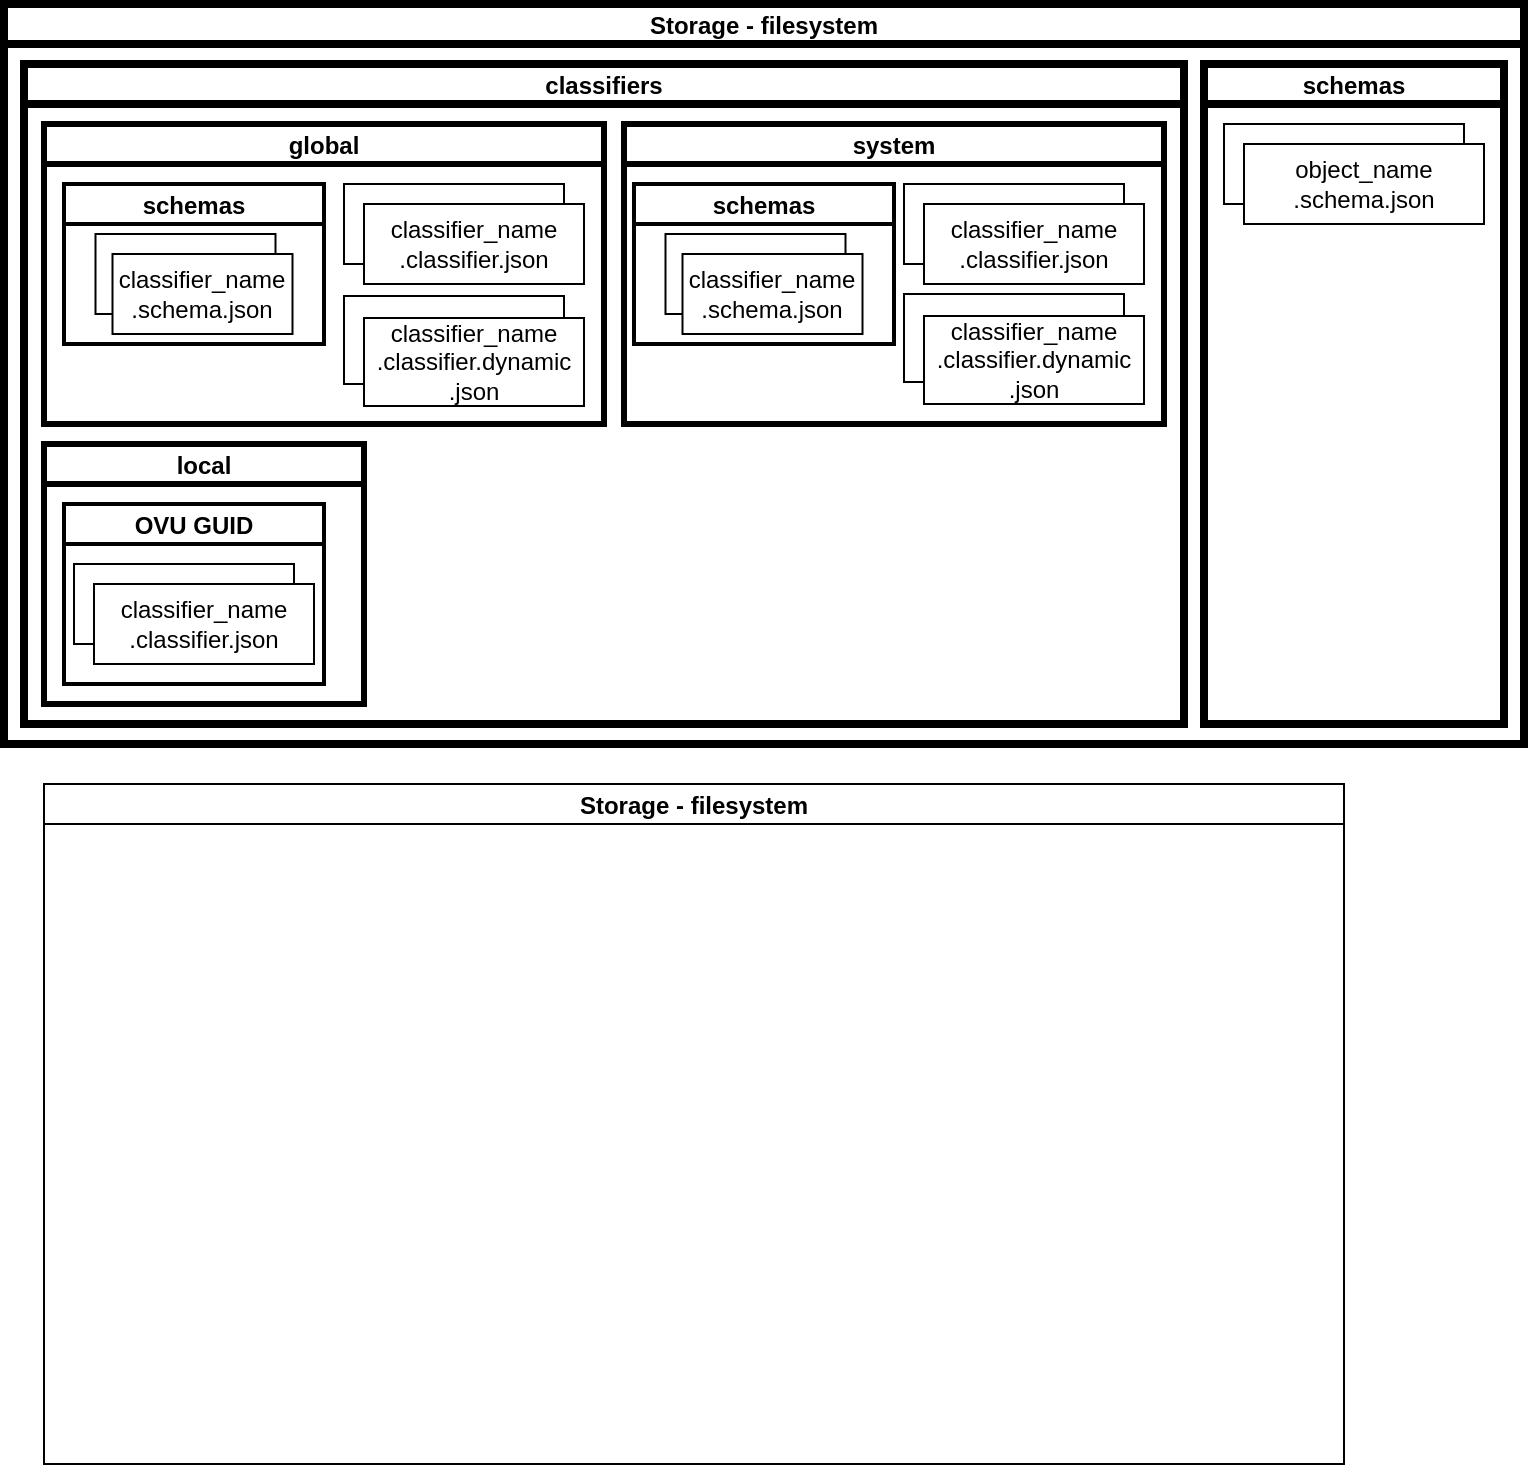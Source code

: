 <mxfile version="21.6.1" type="github">
  <diagram name="Страница 1" id="JitTd_IMZwC5bZD_vbZD">
    <mxGraphModel dx="1434" dy="747" grid="1" gridSize="10" guides="1" tooltips="1" connect="1" arrows="1" fold="1" page="1" pageScale="1" pageWidth="827" pageHeight="1169" math="0" shadow="0">
      <root>
        <mxCell id="0" />
        <mxCell id="1" parent="0" />
        <mxCell id="nBOdrs7TVnGfuyen_7ym-8" value="Storage - filesystem" style="swimlane;startSize=20;horizontal=1;containerType=tree;newEdgeStyle={&quot;edgeStyle&quot;:&quot;elbowEdgeStyle&quot;,&quot;startArrow&quot;:&quot;none&quot;,&quot;endArrow&quot;:&quot;none&quot;};strokeWidth=4;" vertex="1" parent="1">
          <mxGeometry x="40" y="30" width="760" height="370" as="geometry">
            <mxRectangle x="40" y="40" width="160" height="30" as="alternateBounds" />
          </mxGeometry>
        </mxCell>
        <mxCell id="nBOdrs7TVnGfuyen_7ym-16" value="classifiers" style="swimlane;startSize=20;horizontal=1;containerType=tree;newEdgeStyle={&quot;edgeStyle&quot;:&quot;elbowEdgeStyle&quot;,&quot;startArrow&quot;:&quot;none&quot;,&quot;endArrow&quot;:&quot;none&quot;};strokeWidth=4;" vertex="1" parent="nBOdrs7TVnGfuyen_7ym-8">
          <mxGeometry x="10" y="30" width="580" height="330" as="geometry">
            <mxRectangle x="40" y="40" width="160" height="30" as="alternateBounds" />
          </mxGeometry>
        </mxCell>
        <mxCell id="nBOdrs7TVnGfuyen_7ym-19" value="global" style="swimlane;startSize=20;horizontal=1;containerType=tree;newEdgeStyle={&quot;edgeStyle&quot;:&quot;elbowEdgeStyle&quot;,&quot;startArrow&quot;:&quot;none&quot;,&quot;endArrow&quot;:&quot;none&quot;};strokeWidth=3;" vertex="1" parent="nBOdrs7TVnGfuyen_7ym-16">
          <mxGeometry x="10" y="30" width="280" height="150" as="geometry">
            <mxRectangle x="40" y="40" width="160" height="30" as="alternateBounds" />
          </mxGeometry>
        </mxCell>
        <mxCell id="nBOdrs7TVnGfuyen_7ym-20" value="schemas" style="swimlane;startSize=20;horizontal=1;containerType=tree;newEdgeStyle={&quot;edgeStyle&quot;:&quot;elbowEdgeStyle&quot;,&quot;startArrow&quot;:&quot;none&quot;,&quot;endArrow&quot;:&quot;none&quot;};strokeWidth=2;" vertex="1" parent="nBOdrs7TVnGfuyen_7ym-19">
          <mxGeometry x="10" y="30" width="130" height="80" as="geometry">
            <mxRectangle x="10" y="30" width="160" height="30" as="alternateBounds" />
          </mxGeometry>
        </mxCell>
        <mxCell id="nBOdrs7TVnGfuyen_7ym-45" value="" style="group" vertex="1" connectable="0" parent="nBOdrs7TVnGfuyen_7ym-20">
          <mxGeometry x="15.75" y="25" width="98.5" height="50" as="geometry" />
        </mxCell>
        <mxCell id="nBOdrs7TVnGfuyen_7ym-46" value="" style="rounded=0;whiteSpace=wrap;html=1;" vertex="1" parent="nBOdrs7TVnGfuyen_7ym-45">
          <mxGeometry width="90" height="40" as="geometry" />
        </mxCell>
        <mxCell id="nBOdrs7TVnGfuyen_7ym-47" value="classifier_name&lt;br style=&quot;border-color: var(--border-color);&quot;&gt;.schema.json" style="rounded=0;whiteSpace=wrap;html=1;" vertex="1" parent="nBOdrs7TVnGfuyen_7ym-45">
          <mxGeometry x="8.5" y="10" width="90" height="40" as="geometry" />
        </mxCell>
        <mxCell id="nBOdrs7TVnGfuyen_7ym-38" value="" style="group" vertex="1" connectable="0" parent="nBOdrs7TVnGfuyen_7ym-19">
          <mxGeometry x="150" y="30" width="120" height="50" as="geometry" />
        </mxCell>
        <mxCell id="nBOdrs7TVnGfuyen_7ym-37" value="" style="rounded=0;whiteSpace=wrap;html=1;" vertex="1" parent="nBOdrs7TVnGfuyen_7ym-38">
          <mxGeometry width="110" height="40" as="geometry" />
        </mxCell>
        <mxCell id="nBOdrs7TVnGfuyen_7ym-31" value="classifier_name&lt;br&gt;.classifier.json" style="rounded=0;whiteSpace=wrap;html=1;" vertex="1" parent="nBOdrs7TVnGfuyen_7ym-38">
          <mxGeometry x="10" y="10" width="110" height="40" as="geometry" />
        </mxCell>
        <mxCell id="nBOdrs7TVnGfuyen_7ym-54" value="" style="group" vertex="1" connectable="0" parent="nBOdrs7TVnGfuyen_7ym-19">
          <mxGeometry x="150" y="90" width="120" height="55" as="geometry" />
        </mxCell>
        <mxCell id="nBOdrs7TVnGfuyen_7ym-57" value="" style="group" vertex="1" connectable="0" parent="nBOdrs7TVnGfuyen_7ym-54">
          <mxGeometry y="-4" width="120" height="55" as="geometry" />
        </mxCell>
        <mxCell id="nBOdrs7TVnGfuyen_7ym-55" value="" style="rounded=0;whiteSpace=wrap;html=1;" vertex="1" parent="nBOdrs7TVnGfuyen_7ym-57">
          <mxGeometry width="110" height="44" as="geometry" />
        </mxCell>
        <mxCell id="nBOdrs7TVnGfuyen_7ym-56" value="classifier_name&lt;br&gt;.classifier.dynamic&lt;br&gt;.json" style="rounded=0;whiteSpace=wrap;html=1;" vertex="1" parent="nBOdrs7TVnGfuyen_7ym-57">
          <mxGeometry x="10" y="11" width="110" height="44" as="geometry" />
        </mxCell>
        <mxCell id="nBOdrs7TVnGfuyen_7ym-24" value="system" style="swimlane;startSize=20;horizontal=1;containerType=tree;newEdgeStyle={&quot;edgeStyle&quot;:&quot;elbowEdgeStyle&quot;,&quot;startArrow&quot;:&quot;none&quot;,&quot;endArrow&quot;:&quot;none&quot;};strokeWidth=3;" vertex="1" parent="nBOdrs7TVnGfuyen_7ym-16">
          <mxGeometry x="300" y="30" width="270" height="150" as="geometry">
            <mxRectangle x="40" y="40" width="160" height="30" as="alternateBounds" />
          </mxGeometry>
        </mxCell>
        <mxCell id="nBOdrs7TVnGfuyen_7ym-29" value="schemas" style="swimlane;startSize=20;horizontal=1;containerType=tree;newEdgeStyle={&quot;edgeStyle&quot;:&quot;elbowEdgeStyle&quot;,&quot;startArrow&quot;:&quot;none&quot;,&quot;endArrow&quot;:&quot;none&quot;};strokeWidth=2;" vertex="1" parent="nBOdrs7TVnGfuyen_7ym-24">
          <mxGeometry x="5" y="30" width="130" height="80" as="geometry">
            <mxRectangle x="10" y="30" width="160" height="30" as="alternateBounds" />
          </mxGeometry>
        </mxCell>
        <mxCell id="nBOdrs7TVnGfuyen_7ym-43" value="" style="group" vertex="1" connectable="0" parent="nBOdrs7TVnGfuyen_7ym-29">
          <mxGeometry x="15.75" y="25" width="98.5" height="50" as="geometry" />
        </mxCell>
        <mxCell id="nBOdrs7TVnGfuyen_7ym-44" value="" style="group" vertex="1" connectable="0" parent="nBOdrs7TVnGfuyen_7ym-43">
          <mxGeometry width="98.5" height="50" as="geometry" />
        </mxCell>
        <mxCell id="nBOdrs7TVnGfuyen_7ym-25" value="" style="rounded=0;whiteSpace=wrap;html=1;" vertex="1" parent="nBOdrs7TVnGfuyen_7ym-44">
          <mxGeometry width="90" height="40" as="geometry" />
        </mxCell>
        <mxCell id="nBOdrs7TVnGfuyen_7ym-42" value="classifier_name&lt;br style=&quot;border-color: var(--border-color);&quot;&gt;.schema.json" style="rounded=0;whiteSpace=wrap;html=1;" vertex="1" parent="nBOdrs7TVnGfuyen_7ym-44">
          <mxGeometry x="8.5" y="10" width="90" height="40" as="geometry" />
        </mxCell>
        <mxCell id="nBOdrs7TVnGfuyen_7ym-39" value="" style="group" vertex="1" connectable="0" parent="nBOdrs7TVnGfuyen_7ym-24">
          <mxGeometry x="140" y="30" width="120" height="50" as="geometry" />
        </mxCell>
        <mxCell id="nBOdrs7TVnGfuyen_7ym-40" value="" style="rounded=0;whiteSpace=wrap;html=1;" vertex="1" parent="nBOdrs7TVnGfuyen_7ym-39">
          <mxGeometry width="110" height="40" as="geometry" />
        </mxCell>
        <mxCell id="nBOdrs7TVnGfuyen_7ym-41" value="classifier_name&lt;br&gt;.classifier.json" style="rounded=0;whiteSpace=wrap;html=1;" vertex="1" parent="nBOdrs7TVnGfuyen_7ym-39">
          <mxGeometry x="10" y="10" width="110" height="40" as="geometry" />
        </mxCell>
        <mxCell id="nBOdrs7TVnGfuyen_7ym-21" value="local" style="swimlane;startSize=20;horizontal=1;containerType=tree;newEdgeStyle={&quot;edgeStyle&quot;:&quot;elbowEdgeStyle&quot;,&quot;startArrow&quot;:&quot;none&quot;,&quot;endArrow&quot;:&quot;none&quot;};strokeWidth=3;" vertex="1" parent="nBOdrs7TVnGfuyen_7ym-16">
          <mxGeometry x="10" y="190" width="160" height="130" as="geometry">
            <mxRectangle x="40" y="40" width="160" height="30" as="alternateBounds" />
          </mxGeometry>
        </mxCell>
        <mxCell id="nBOdrs7TVnGfuyen_7ym-33" value="OVU GUID" style="swimlane;startSize=20;horizontal=1;containerType=tree;newEdgeStyle={&quot;edgeStyle&quot;:&quot;elbowEdgeStyle&quot;,&quot;startArrow&quot;:&quot;none&quot;,&quot;endArrow&quot;:&quot;none&quot;};strokeWidth=2;" vertex="1" parent="nBOdrs7TVnGfuyen_7ym-21">
          <mxGeometry x="10" y="30" width="130" height="90" as="geometry">
            <mxRectangle x="10" y="30" width="160" height="30" as="alternateBounds" />
          </mxGeometry>
        </mxCell>
        <mxCell id="nBOdrs7TVnGfuyen_7ym-48" value="" style="group" vertex="1" connectable="0" parent="nBOdrs7TVnGfuyen_7ym-33">
          <mxGeometry x="5" y="30" width="120" height="50" as="geometry" />
        </mxCell>
        <mxCell id="nBOdrs7TVnGfuyen_7ym-49" value="" style="rounded=0;whiteSpace=wrap;html=1;" vertex="1" parent="nBOdrs7TVnGfuyen_7ym-48">
          <mxGeometry width="110" height="40" as="geometry" />
        </mxCell>
        <mxCell id="nBOdrs7TVnGfuyen_7ym-50" value="classifier_name&lt;br&gt;.classifier.json" style="rounded=0;whiteSpace=wrap;html=1;" vertex="1" parent="nBOdrs7TVnGfuyen_7ym-48">
          <mxGeometry x="10" y="10" width="110" height="40" as="geometry" />
        </mxCell>
        <mxCell id="nBOdrs7TVnGfuyen_7ym-22" value="schemas" style="swimlane;startSize=20;horizontal=1;containerType=tree;newEdgeStyle={&quot;edgeStyle&quot;:&quot;elbowEdgeStyle&quot;,&quot;startArrow&quot;:&quot;none&quot;,&quot;endArrow&quot;:&quot;none&quot;};strokeWidth=4;" vertex="1" parent="nBOdrs7TVnGfuyen_7ym-8">
          <mxGeometry x="600" y="30" width="150" height="330" as="geometry">
            <mxRectangle x="40" y="40" width="160" height="30" as="alternateBounds" />
          </mxGeometry>
        </mxCell>
        <mxCell id="nBOdrs7TVnGfuyen_7ym-35" value="" style="rounded=0;whiteSpace=wrap;html=1;" vertex="1" parent="nBOdrs7TVnGfuyen_7ym-22">
          <mxGeometry x="10" y="30" width="120" height="40" as="geometry" />
        </mxCell>
        <mxCell id="nBOdrs7TVnGfuyen_7ym-36" value="object_name&lt;br&gt;.schema.json" style="rounded=0;whiteSpace=wrap;html=1;" vertex="1" parent="nBOdrs7TVnGfuyen_7ym-22">
          <mxGeometry x="20" y="40" width="120" height="40" as="geometry" />
        </mxCell>
        <mxCell id="nBOdrs7TVnGfuyen_7ym-23" value="Storage - filesystem" style="swimlane;startSize=20;horizontal=1;containerType=tree;newEdgeStyle={&quot;edgeStyle&quot;:&quot;elbowEdgeStyle&quot;,&quot;startArrow&quot;:&quot;none&quot;,&quot;endArrow&quot;:&quot;none&quot;};" vertex="1" parent="1">
          <mxGeometry x="60" y="420" width="650" height="340" as="geometry">
            <mxRectangle x="40" y="40" width="160" height="30" as="alternateBounds" />
          </mxGeometry>
        </mxCell>
        <mxCell id="nBOdrs7TVnGfuyen_7ym-51" value="" style="group" vertex="1" connectable="0" parent="1">
          <mxGeometry x="490" y="175" width="120" height="55" as="geometry" />
        </mxCell>
        <mxCell id="nBOdrs7TVnGfuyen_7ym-52" value="" style="rounded=0;whiteSpace=wrap;html=1;" vertex="1" parent="nBOdrs7TVnGfuyen_7ym-51">
          <mxGeometry width="110" height="44" as="geometry" />
        </mxCell>
        <mxCell id="nBOdrs7TVnGfuyen_7ym-53" value="classifier_name&lt;br&gt;.classifier.dynamic&lt;br&gt;.json" style="rounded=0;whiteSpace=wrap;html=1;" vertex="1" parent="nBOdrs7TVnGfuyen_7ym-51">
          <mxGeometry x="10" y="11" width="110" height="44" as="geometry" />
        </mxCell>
      </root>
    </mxGraphModel>
  </diagram>
</mxfile>
